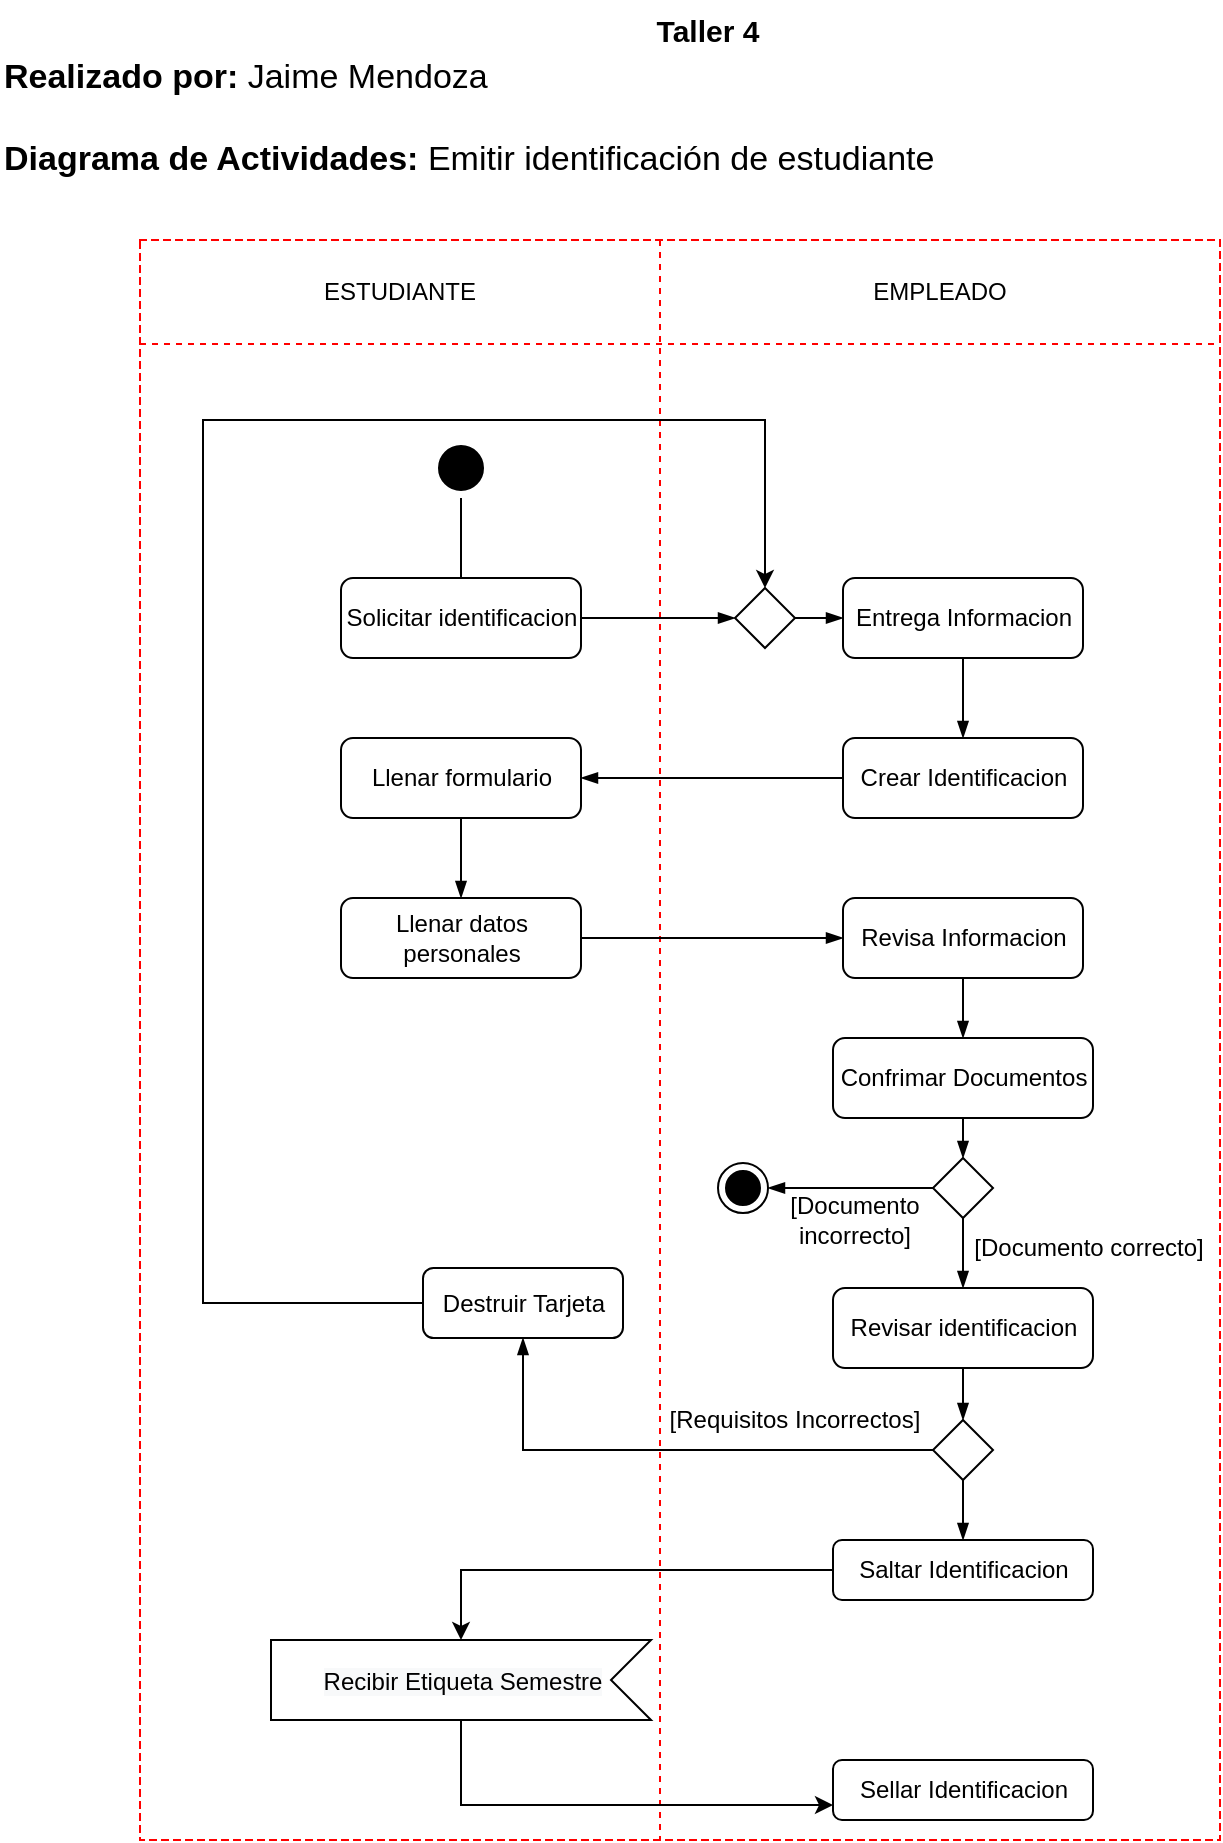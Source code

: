 <mxfile version="20.3.0" type="device"><diagram id="iKlD76n7nvmPy9LJQxni" name="Página-1"><mxGraphModel dx="1021" dy="660" grid="1" gridSize="10" guides="1" tooltips="1" connect="1" arrows="1" fold="1" page="1" pageScale="1" pageWidth="827" pageHeight="1169" math="0" shadow="0"><root><mxCell id="0"/><mxCell id="1" parent="0"/><mxCell id="xYuy4ao69QDMmCi0qVdQ-4" value="" style="shape=table;startSize=0;container=1;collapsible=0;childLayout=tableLayout;dashed=1;strokeColor=#FF0000;" vertex="1" parent="1"><mxGeometry x="130" y="130" width="540" height="800" as="geometry"/></mxCell><mxCell id="xYuy4ao69QDMmCi0qVdQ-5" value="" style="shape=tableRow;horizontal=0;startSize=0;swimlaneHead=0;swimlaneBody=0;top=0;left=0;bottom=0;right=0;collapsible=0;dropTarget=0;fillColor=none;points=[[0,0.5],[1,0.5]];portConstraint=eastwest;" vertex="1" parent="xYuy4ao69QDMmCi0qVdQ-4"><mxGeometry width="540" height="52" as="geometry"/></mxCell><mxCell id="xYuy4ao69QDMmCi0qVdQ-6" value="ESTUDIANTE" style="shape=partialRectangle;html=1;whiteSpace=wrap;connectable=0;overflow=hidden;fillColor=none;top=0;left=0;bottom=0;right=0;pointerEvents=1;" vertex="1" parent="xYuy4ao69QDMmCi0qVdQ-5"><mxGeometry width="260" height="52" as="geometry"><mxRectangle width="260" height="52" as="alternateBounds"/></mxGeometry></mxCell><mxCell id="xYuy4ao69QDMmCi0qVdQ-7" value="EMPLEADO" style="shape=partialRectangle;html=1;whiteSpace=wrap;connectable=0;overflow=hidden;fillColor=none;top=0;left=0;bottom=0;right=0;pointerEvents=1;" vertex="1" parent="xYuy4ao69QDMmCi0qVdQ-5"><mxGeometry x="260" width="280" height="52" as="geometry"><mxRectangle width="280" height="52" as="alternateBounds"/></mxGeometry></mxCell><mxCell id="xYuy4ao69QDMmCi0qVdQ-8" value="" style="shape=tableRow;horizontal=0;startSize=0;swimlaneHead=0;swimlaneBody=0;top=0;left=0;bottom=0;right=0;collapsible=0;dropTarget=0;fillColor=none;points=[[0,0.5],[1,0.5]];portConstraint=eastwest;" vertex="1" parent="xYuy4ao69QDMmCi0qVdQ-4"><mxGeometry y="52" width="540" height="748" as="geometry"/></mxCell><mxCell id="xYuy4ao69QDMmCi0qVdQ-9" value="" style="shape=partialRectangle;html=1;whiteSpace=wrap;connectable=0;overflow=hidden;fillColor=none;top=0;left=0;bottom=0;right=0;pointerEvents=1;" vertex="1" parent="xYuy4ao69QDMmCi0qVdQ-8"><mxGeometry width="260" height="748" as="geometry"><mxRectangle width="260" height="748" as="alternateBounds"/></mxGeometry></mxCell><mxCell id="xYuy4ao69QDMmCi0qVdQ-10" value="" style="shape=partialRectangle;html=1;whiteSpace=wrap;connectable=0;overflow=hidden;fillColor=none;top=0;left=0;bottom=0;right=0;pointerEvents=1;" vertex="1" parent="xYuy4ao69QDMmCi0qVdQ-8"><mxGeometry x="260" width="280" height="748" as="geometry"><mxRectangle width="280" height="748" as="alternateBounds"/></mxGeometry></mxCell><mxCell id="z4dsmbB2oha3nfOxtcrU-4" style="edgeStyle=orthogonalEdgeStyle;rounded=0;orthogonalLoop=1;jettySize=auto;html=1;startArrow=none;startFill=0;endArrow=none;endFill=0;" parent="1" source="z4dsmbB2oha3nfOxtcrU-1" target="z4dsmbB2oha3nfOxtcrU-3" edge="1"><mxGeometry relative="1" as="geometry"/></mxCell><mxCell id="z4dsmbB2oha3nfOxtcrU-1" value="" style="ellipse;html=1;shape=startState;fillColor=#000000;strokeColor=#000000;" parent="1" vertex="1"><mxGeometry x="275.5" y="229" width="30" height="30" as="geometry"/></mxCell><mxCell id="z4dsmbB2oha3nfOxtcrU-9" style="edgeStyle=none;rounded=0;orthogonalLoop=1;jettySize=auto;html=1;startArrow=none;startFill=0;endArrow=blockThin;endFill=1;" parent="1" source="z4dsmbB2oha3nfOxtcrU-36" target="z4dsmbB2oha3nfOxtcrU-5" edge="1"><mxGeometry relative="1" as="geometry"/></mxCell><mxCell id="z4dsmbB2oha3nfOxtcrU-3" value="Solicitar identificacion" style="rounded=1;whiteSpace=wrap;html=1;" parent="1" vertex="1"><mxGeometry x="230.5" y="299" width="120" height="40" as="geometry"/></mxCell><mxCell id="z4dsmbB2oha3nfOxtcrU-23" style="edgeStyle=none;rounded=0;orthogonalLoop=1;jettySize=auto;html=1;entryX=0.5;entryY=0;entryDx=0;entryDy=0;startArrow=none;startFill=0;endArrow=blockThin;endFill=1;" parent="1" source="z4dsmbB2oha3nfOxtcrU-5" target="z4dsmbB2oha3nfOxtcrU-10" edge="1"><mxGeometry relative="1" as="geometry"/></mxCell><mxCell id="z4dsmbB2oha3nfOxtcrU-5" value="Entrega Informacion" style="rounded=1;whiteSpace=wrap;html=1;strokeColor=#000000;" parent="1" vertex="1"><mxGeometry x="481.5" y="299" width="120" height="40" as="geometry"/></mxCell><mxCell id="z4dsmbB2oha3nfOxtcrU-6" value="Llenar formulario" style="rounded=1;whiteSpace=wrap;html=1;" parent="1" vertex="1"><mxGeometry x="230.5" y="379" width="120" height="40" as="geometry"/></mxCell><mxCell id="z4dsmbB2oha3nfOxtcrU-24" style="edgeStyle=none;rounded=0;orthogonalLoop=1;jettySize=auto;html=1;startArrow=none;startFill=0;endArrow=blockThin;endFill=1;" parent="1" source="z4dsmbB2oha3nfOxtcrU-10" target="z4dsmbB2oha3nfOxtcrU-6" edge="1"><mxGeometry relative="1" as="geometry"/></mxCell><mxCell id="z4dsmbB2oha3nfOxtcrU-10" value="Crear Identificacion" style="rounded=1;whiteSpace=wrap;html=1;strokeColor=#000000;" parent="1" vertex="1"><mxGeometry x="481.5" y="379" width="120" height="40" as="geometry"/></mxCell><mxCell id="z4dsmbB2oha3nfOxtcrU-15" style="edgeStyle=none;rounded=0;orthogonalLoop=1;jettySize=auto;html=1;exitX=0.5;exitY=1;exitDx=0;exitDy=0;entryX=0.5;entryY=0;entryDx=0;entryDy=0;startArrow=none;startFill=0;endArrow=blockThin;endFill=1;" parent="1" source="z4dsmbB2oha3nfOxtcrU-11" target="z4dsmbB2oha3nfOxtcrU-12" edge="1"><mxGeometry relative="1" as="geometry"/></mxCell><mxCell id="z4dsmbB2oha3nfOxtcrU-11" value="Revisa Informacion" style="rounded=1;whiteSpace=wrap;html=1;strokeColor=#000000;" parent="1" vertex="1"><mxGeometry x="481.5" y="459" width="120" height="40" as="geometry"/></mxCell><mxCell id="z4dsmbB2oha3nfOxtcrU-12" value="Confrimar Documentos" style="rounded=1;whiteSpace=wrap;html=1;strokeColor=#000000;" parent="1" vertex="1"><mxGeometry x="476.5" y="529" width="130" height="40" as="geometry"/></mxCell><mxCell id="z4dsmbB2oha3nfOxtcrU-18" style="edgeStyle=none;rounded=0;orthogonalLoop=1;jettySize=auto;html=1;startArrow=blockThin;startFill=1;endArrow=none;endFill=0;" parent="1" source="z4dsmbB2oha3nfOxtcrU-17" target="z4dsmbB2oha3nfOxtcrU-12" edge="1"><mxGeometry relative="1" as="geometry"/></mxCell><mxCell id="z4dsmbB2oha3nfOxtcrU-22" style="edgeStyle=none;rounded=0;orthogonalLoop=1;jettySize=auto;html=1;startArrow=blockThin;startFill=1;endArrow=none;endFill=0;entryX=0;entryY=0.5;entryDx=0;entryDy=0;entryPerimeter=0;" parent="1" source="z4dsmbB2oha3nfOxtcrU-29" target="z4dsmbB2oha3nfOxtcrU-17" edge="1"><mxGeometry relative="1" as="geometry"><mxPoint x="357.5" y="604" as="sourcePoint"/></mxGeometry></mxCell><mxCell id="z4dsmbB2oha3nfOxtcrU-17" value="" style="strokeWidth=1;html=1;shape=mxgraph.flowchart.decision;whiteSpace=wrap;strokeColor=#000000;" parent="1" vertex="1"><mxGeometry x="526.5" y="589" width="30" height="30" as="geometry"/></mxCell><mxCell id="z4dsmbB2oha3nfOxtcrU-20" style="edgeStyle=none;rounded=0;orthogonalLoop=1;jettySize=auto;html=1;startArrow=none;startFill=0;endArrow=blockThin;endFill=1;" parent="1" source="z4dsmbB2oha3nfOxtcrU-6" target="z4dsmbB2oha3nfOxtcrU-19" edge="1"><mxGeometry relative="1" as="geometry"/></mxCell><mxCell id="z4dsmbB2oha3nfOxtcrU-21" style="edgeStyle=none;rounded=0;orthogonalLoop=1;jettySize=auto;html=1;entryX=0;entryY=0.5;entryDx=0;entryDy=0;startArrow=none;startFill=0;endArrow=blockThin;endFill=1;" parent="1" source="z4dsmbB2oha3nfOxtcrU-19" target="z4dsmbB2oha3nfOxtcrU-11" edge="1"><mxGeometry relative="1" as="geometry"/></mxCell><mxCell id="z4dsmbB2oha3nfOxtcrU-19" value="Llenar datos personales" style="rounded=1;whiteSpace=wrap;html=1;strokeColor=#000000;" parent="1" vertex="1"><mxGeometry x="230.5" y="459" width="120" height="40" as="geometry"/></mxCell><mxCell id="z4dsmbB2oha3nfOxtcrU-26" style="edgeStyle=none;rounded=0;orthogonalLoop=1;jettySize=auto;html=1;startArrow=blockThin;startFill=1;endArrow=none;endFill=0;" parent="1" source="z4dsmbB2oha3nfOxtcrU-25" target="z4dsmbB2oha3nfOxtcrU-17" edge="1"><mxGeometry relative="1" as="geometry"/></mxCell><mxCell id="z4dsmbB2oha3nfOxtcrU-25" value="Revisar identificacion" style="rounded=1;whiteSpace=wrap;html=1;strokeColor=#000000;" parent="1" vertex="1"><mxGeometry x="476.5" y="654" width="130" height="40" as="geometry"/></mxCell><mxCell id="z4dsmbB2oha3nfOxtcrU-27" value="[Documento&lt;br&gt;incorrecto]" style="text;html=1;strokeColor=none;fillColor=none;align=center;verticalAlign=middle;whiteSpace=wrap;rounded=0;strokeWidth=1;" parent="1" vertex="1"><mxGeometry x="417.5" y="610" width="139" height="20" as="geometry"/></mxCell><mxCell id="z4dsmbB2oha3nfOxtcrU-28" value="[Documento correcto]" style="text;html=1;strokeColor=none;fillColor=none;align=center;verticalAlign=middle;whiteSpace=wrap;rounded=0;strokeWidth=1;" parent="1" vertex="1"><mxGeometry x="541.5" y="624" width="125" height="20" as="geometry"/></mxCell><mxCell id="z4dsmbB2oha3nfOxtcrU-29" value="" style="ellipse;html=1;shape=endState;fillColor=#000000;strokeColor=#000000;strokeWidth=1;" parent="1" vertex="1"><mxGeometry x="419" y="591.5" width="25" height="25" as="geometry"/></mxCell><mxCell id="z4dsmbB2oha3nfOxtcrU-31" style="edgeStyle=none;rounded=0;orthogonalLoop=1;jettySize=auto;html=1;startArrow=blockThin;startFill=1;endArrow=none;endFill=0;" parent="1" source="z4dsmbB2oha3nfOxtcrU-30" target="z4dsmbB2oha3nfOxtcrU-25" edge="1"><mxGeometry relative="1" as="geometry"/></mxCell><mxCell id="z4dsmbB2oha3nfOxtcrU-46" style="edgeStyle=orthogonalEdgeStyle;rounded=0;orthogonalLoop=1;jettySize=auto;html=1;exitX=0.5;exitY=1;exitDx=0;exitDy=0;exitPerimeter=0;startArrow=none;startFill=0;endArrow=blockThin;endFill=1;" parent="1" source="z4dsmbB2oha3nfOxtcrU-30" target="z4dsmbB2oha3nfOxtcrU-41" edge="1"><mxGeometry relative="1" as="geometry"/></mxCell><mxCell id="z4dsmbB2oha3nfOxtcrU-30" value="" style="strokeWidth=1;html=1;shape=mxgraph.flowchart.decision;whiteSpace=wrap;strokeColor=#000000;" parent="1" vertex="1"><mxGeometry x="526.5" y="720" width="30" height="30" as="geometry"/></mxCell><mxCell id="z4dsmbB2oha3nfOxtcrU-33" style="edgeStyle=orthogonalEdgeStyle;rounded=0;orthogonalLoop=1;jettySize=auto;html=1;startArrow=blockThin;startFill=1;endArrow=none;endFill=0;" parent="1" source="z4dsmbB2oha3nfOxtcrU-32" target="z4dsmbB2oha3nfOxtcrU-30" edge="1"><mxGeometry relative="1" as="geometry"><Array as="points"><mxPoint x="321.5" y="735"/></Array></mxGeometry></mxCell><mxCell id="xYuy4ao69QDMmCi0qVdQ-1" style="edgeStyle=orthogonalEdgeStyle;rounded=0;orthogonalLoop=1;jettySize=auto;html=1;entryX=0.5;entryY=0;entryDx=0;entryDy=0;entryPerimeter=0;" edge="1" parent="1" source="z4dsmbB2oha3nfOxtcrU-32" target="z4dsmbB2oha3nfOxtcrU-36"><mxGeometry relative="1" as="geometry"><Array as="points"><mxPoint x="161.5" y="662"/><mxPoint x="161.5" y="220"/><mxPoint x="442.5" y="220"/></Array></mxGeometry></mxCell><mxCell id="z4dsmbB2oha3nfOxtcrU-32" value="Destruir Tarjeta" style="rounded=1;whiteSpace=wrap;html=1;strokeColor=#000000;strokeWidth=1;" parent="1" vertex="1"><mxGeometry x="271.5" y="644" width="100" height="35" as="geometry"/></mxCell><mxCell id="z4dsmbB2oha3nfOxtcrU-34" value="[Requisitos Incorrectos]" style="text;html=1;strokeColor=none;fillColor=none;align=center;verticalAlign=middle;whiteSpace=wrap;rounded=0;strokeWidth=1;" parent="1" vertex="1"><mxGeometry x="387.5" y="710" width="139" height="20" as="geometry"/></mxCell><mxCell id="z4dsmbB2oha3nfOxtcrU-36" value="" style="strokeWidth=1;html=1;shape=mxgraph.flowchart.decision;whiteSpace=wrap;strokeColor=#000000;" parent="1" vertex="1"><mxGeometry x="427.5" y="304" width="30" height="30" as="geometry"/></mxCell><mxCell id="z4dsmbB2oha3nfOxtcrU-37" value="" style="edgeStyle=none;rounded=0;orthogonalLoop=1;jettySize=auto;html=1;startArrow=none;startFill=0;endArrow=blockThin;endFill=1;" parent="1" source="z4dsmbB2oha3nfOxtcrU-3" target="z4dsmbB2oha3nfOxtcrU-36" edge="1"><mxGeometry relative="1" as="geometry"><mxPoint x="350.5" y="319" as="sourcePoint"/><mxPoint x="435.5" y="319" as="targetPoint"/></mxGeometry></mxCell><mxCell id="xYuy4ao69QDMmCi0qVdQ-3" style="edgeStyle=orthogonalEdgeStyle;rounded=0;orthogonalLoop=1;jettySize=auto;html=1;" edge="1" parent="1" source="z4dsmbB2oha3nfOxtcrU-41" target="z4dsmbB2oha3nfOxtcrU-47"><mxGeometry relative="1" as="geometry"/></mxCell><mxCell id="z4dsmbB2oha3nfOxtcrU-41" value="Saltar Identificacion" style="rounded=1;whiteSpace=wrap;html=1;strokeColor=#000000;" parent="1" vertex="1"><mxGeometry x="476.5" y="780" width="130" height="30" as="geometry"/></mxCell><mxCell id="xYuy4ao69QDMmCi0qVdQ-2" style="edgeStyle=orthogonalEdgeStyle;rounded=0;orthogonalLoop=1;jettySize=auto;html=1;entryX=0;entryY=0.75;entryDx=0;entryDy=0;" edge="1" parent="1" source="z4dsmbB2oha3nfOxtcrU-47" target="z4dsmbB2oha3nfOxtcrU-48"><mxGeometry relative="1" as="geometry"><Array as="points"><mxPoint x="290.5" y="913"/></Array></mxGeometry></mxCell><mxCell id="z4dsmbB2oha3nfOxtcrU-47" value="&lt;span style=&quot;color: rgb(0, 0, 0); font-family: Helvetica; font-size: 12px; font-style: normal; font-variant-ligatures: normal; font-variant-caps: normal; font-weight: 400; letter-spacing: normal; orphans: 2; text-align: center; text-indent: 0px; text-transform: none; widows: 2; word-spacing: 0px; -webkit-text-stroke-width: 0px; background-color: rgb(248, 249, 250); text-decoration-thickness: initial; text-decoration-style: initial; text-decoration-color: initial; float: none; display: inline !important;&quot;&gt;Recibir Etiqueta Semestre&lt;/span&gt;" style="html=1;shape=mxgraph.infographic.ribbonSimple;notch1=20;notch2=0;align=center;verticalAlign=middle;fontSize=14;fontStyle=0;flipH=1;fillColor=#FFFFFF;strokeColor=#000000;strokeWidth=1;" parent="1" vertex="1"><mxGeometry x="195.5" y="830" width="190" height="40" as="geometry"/></mxCell><mxCell id="z4dsmbB2oha3nfOxtcrU-48" value="Sellar Identificacion" style="rounded=1;whiteSpace=wrap;html=1;strokeColor=#000000;" parent="1" vertex="1"><mxGeometry x="476.5" y="890" width="130" height="30" as="geometry"/></mxCell><mxCell id="z4dsmbB2oha3nfOxtcrU-50" value="Taller 4" style="text;html=1;strokeColor=none;fillColor=none;align=center;verticalAlign=middle;whiteSpace=wrap;rounded=0;strokeWidth=1;fontStyle=1;fontSize=15;" parent="1" vertex="1"><mxGeometry x="384" y="10" width="60" height="30" as="geometry"/></mxCell><mxCell id="z4dsmbB2oha3nfOxtcrU-51" value="&lt;font style=&quot;font-size: 17px;&quot;&gt;&lt;b&gt;Realizado por:&lt;/b&gt; Jaime Mendoza&lt;br&gt;&lt;br&gt;&lt;b&gt;Diagrama de Actividades:&lt;/b&gt;&amp;nbsp;&lt;/font&gt;&lt;span style=&quot;background-color: initial; font-size: 17px;&quot;&gt;&lt;font style=&quot;font-size: 17px;&quot;&gt;Emitir identificación de estudiante&lt;br&gt;&lt;/font&gt;&lt;br&gt;&lt;/span&gt;" style="text;html=1;strokeColor=none;fillColor=none;align=left;verticalAlign=middle;whiteSpace=wrap;rounded=0;strokeWidth=1;fontSize=15;" parent="1" vertex="1"><mxGeometry x="60" y="39" width="480" height="80" as="geometry"/></mxCell></root></mxGraphModel></diagram></mxfile>